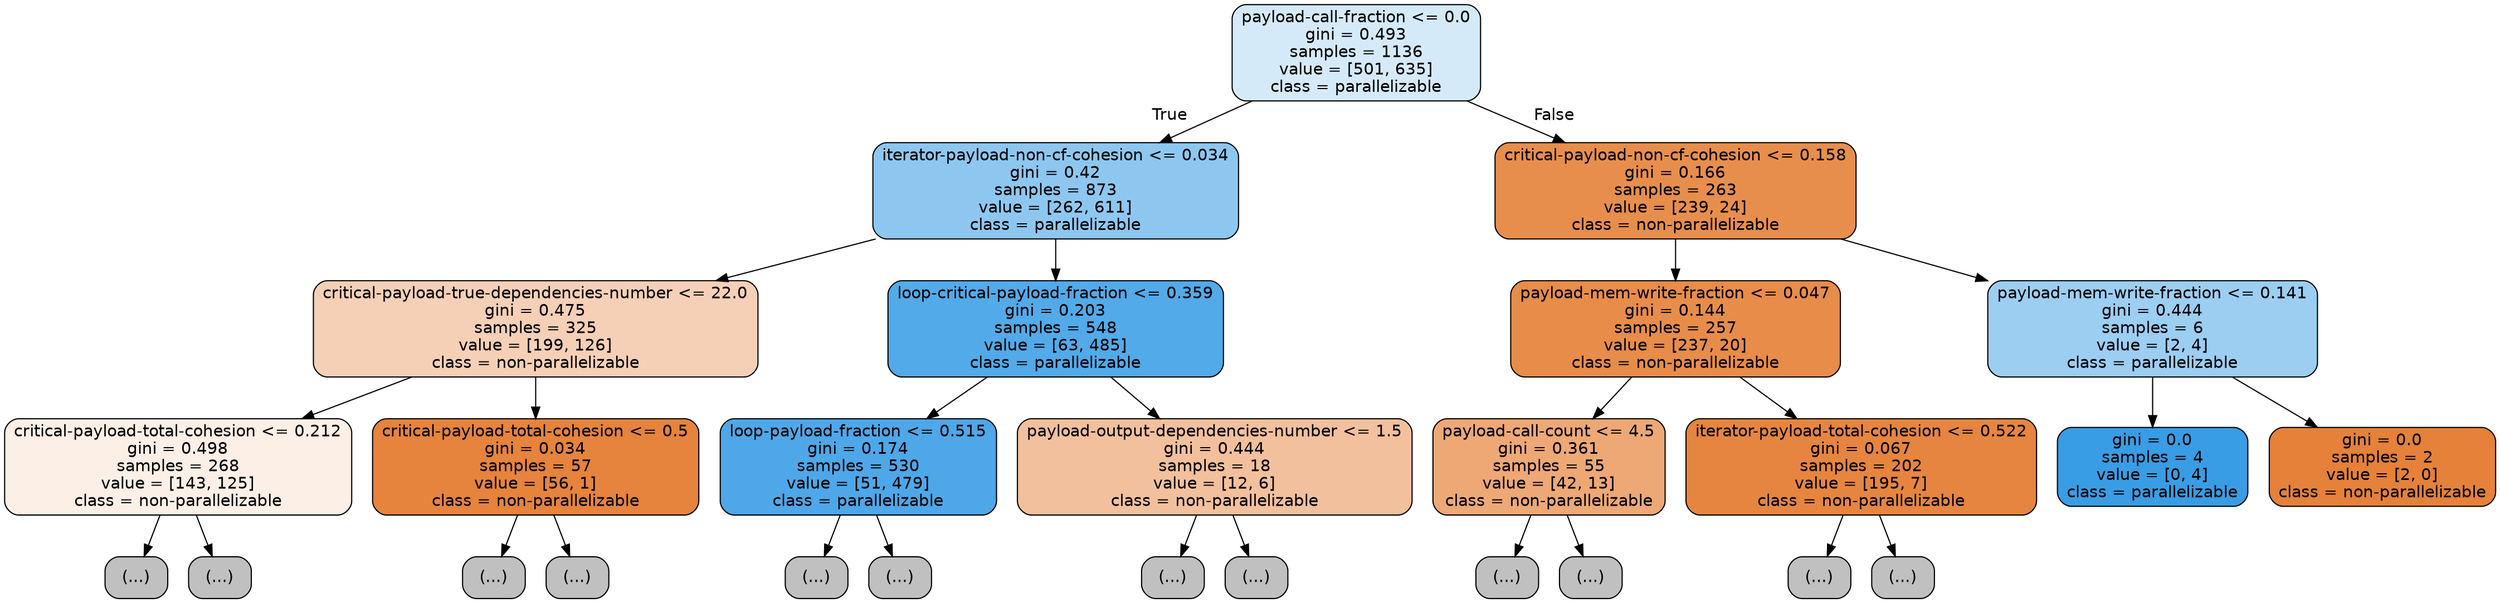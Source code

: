 digraph Tree {
node [shape=box, style="filled, rounded", color="black", fontname=helvetica] ;
edge [fontname=helvetica] ;
0 [label="payload-call-fraction <= 0.0\ngini = 0.493\nsamples = 1136\nvalue = [501, 635]\nclass = parallelizable", fillcolor="#399de536"] ;
1 [label="iterator-payload-non-cf-cohesion <= 0.034\ngini = 0.42\nsamples = 873\nvalue = [262, 611]\nclass = parallelizable", fillcolor="#399de592"] ;
0 -> 1 [labeldistance=2.5, labelangle=45, headlabel="True"] ;
2 [label="critical-payload-true-dependencies-number <= 22.0\ngini = 0.475\nsamples = 325\nvalue = [199, 126]\nclass = non-parallelizable", fillcolor="#e581395e"] ;
1 -> 2 ;
3 [label="critical-payload-total-cohesion <= 0.212\ngini = 0.498\nsamples = 268\nvalue = [143, 125]\nclass = non-parallelizable", fillcolor="#e5813920"] ;
2 -> 3 ;
4 [label="(...)", fillcolor="#C0C0C0"] ;
3 -> 4 ;
39 [label="(...)", fillcolor="#C0C0C0"] ;
3 -> 39 ;
76 [label="critical-payload-total-cohesion <= 0.5\ngini = 0.034\nsamples = 57\nvalue = [56, 1]\nclass = non-parallelizable", fillcolor="#e58139fa"] ;
2 -> 76 ;
77 [label="(...)", fillcolor="#C0C0C0"] ;
76 -> 77 ;
78 [label="(...)", fillcolor="#C0C0C0"] ;
76 -> 78 ;
79 [label="loop-critical-payload-fraction <= 0.359\ngini = 0.203\nsamples = 548\nvalue = [63, 485]\nclass = parallelizable", fillcolor="#399de5de"] ;
1 -> 79 ;
80 [label="loop-payload-fraction <= 0.515\ngini = 0.174\nsamples = 530\nvalue = [51, 479]\nclass = parallelizable", fillcolor="#399de5e4"] ;
79 -> 80 ;
81 [label="(...)", fillcolor="#C0C0C0"] ;
80 -> 81 ;
88 [label="(...)", fillcolor="#C0C0C0"] ;
80 -> 88 ;
167 [label="payload-output-dependencies-number <= 1.5\ngini = 0.444\nsamples = 18\nvalue = [12, 6]\nclass = non-parallelizable", fillcolor="#e581397f"] ;
79 -> 167 ;
168 [label="(...)", fillcolor="#C0C0C0"] ;
167 -> 168 ;
175 [label="(...)", fillcolor="#C0C0C0"] ;
167 -> 175 ;
176 [label="critical-payload-non-cf-cohesion <= 0.158\ngini = 0.166\nsamples = 263\nvalue = [239, 24]\nclass = non-parallelizable", fillcolor="#e58139e5"] ;
0 -> 176 [labeldistance=2.5, labelangle=-45, headlabel="False"] ;
177 [label="payload-mem-write-fraction <= 0.047\ngini = 0.144\nsamples = 257\nvalue = [237, 20]\nclass = non-parallelizable", fillcolor="#e58139e9"] ;
176 -> 177 ;
178 [label="payload-call-count <= 4.5\ngini = 0.361\nsamples = 55\nvalue = [42, 13]\nclass = non-parallelizable", fillcolor="#e58139b0"] ;
177 -> 178 ;
179 [label="(...)", fillcolor="#C0C0C0"] ;
178 -> 179 ;
190 [label="(...)", fillcolor="#C0C0C0"] ;
178 -> 190 ;
193 [label="iterator-payload-total-cohesion <= 0.522\ngini = 0.067\nsamples = 202\nvalue = [195, 7]\nclass = non-parallelizable", fillcolor="#e58139f6"] ;
177 -> 193 ;
194 [label="(...)", fillcolor="#C0C0C0"] ;
193 -> 194 ;
207 [label="(...)", fillcolor="#C0C0C0"] ;
193 -> 207 ;
210 [label="payload-mem-write-fraction <= 0.141\ngini = 0.444\nsamples = 6\nvalue = [2, 4]\nclass = parallelizable", fillcolor="#399de57f"] ;
176 -> 210 ;
211 [label="gini = 0.0\nsamples = 4\nvalue = [0, 4]\nclass = parallelizable", fillcolor="#399de5ff"] ;
210 -> 211 ;
212 [label="gini = 0.0\nsamples = 2\nvalue = [2, 0]\nclass = non-parallelizable", fillcolor="#e58139ff"] ;
210 -> 212 ;
}